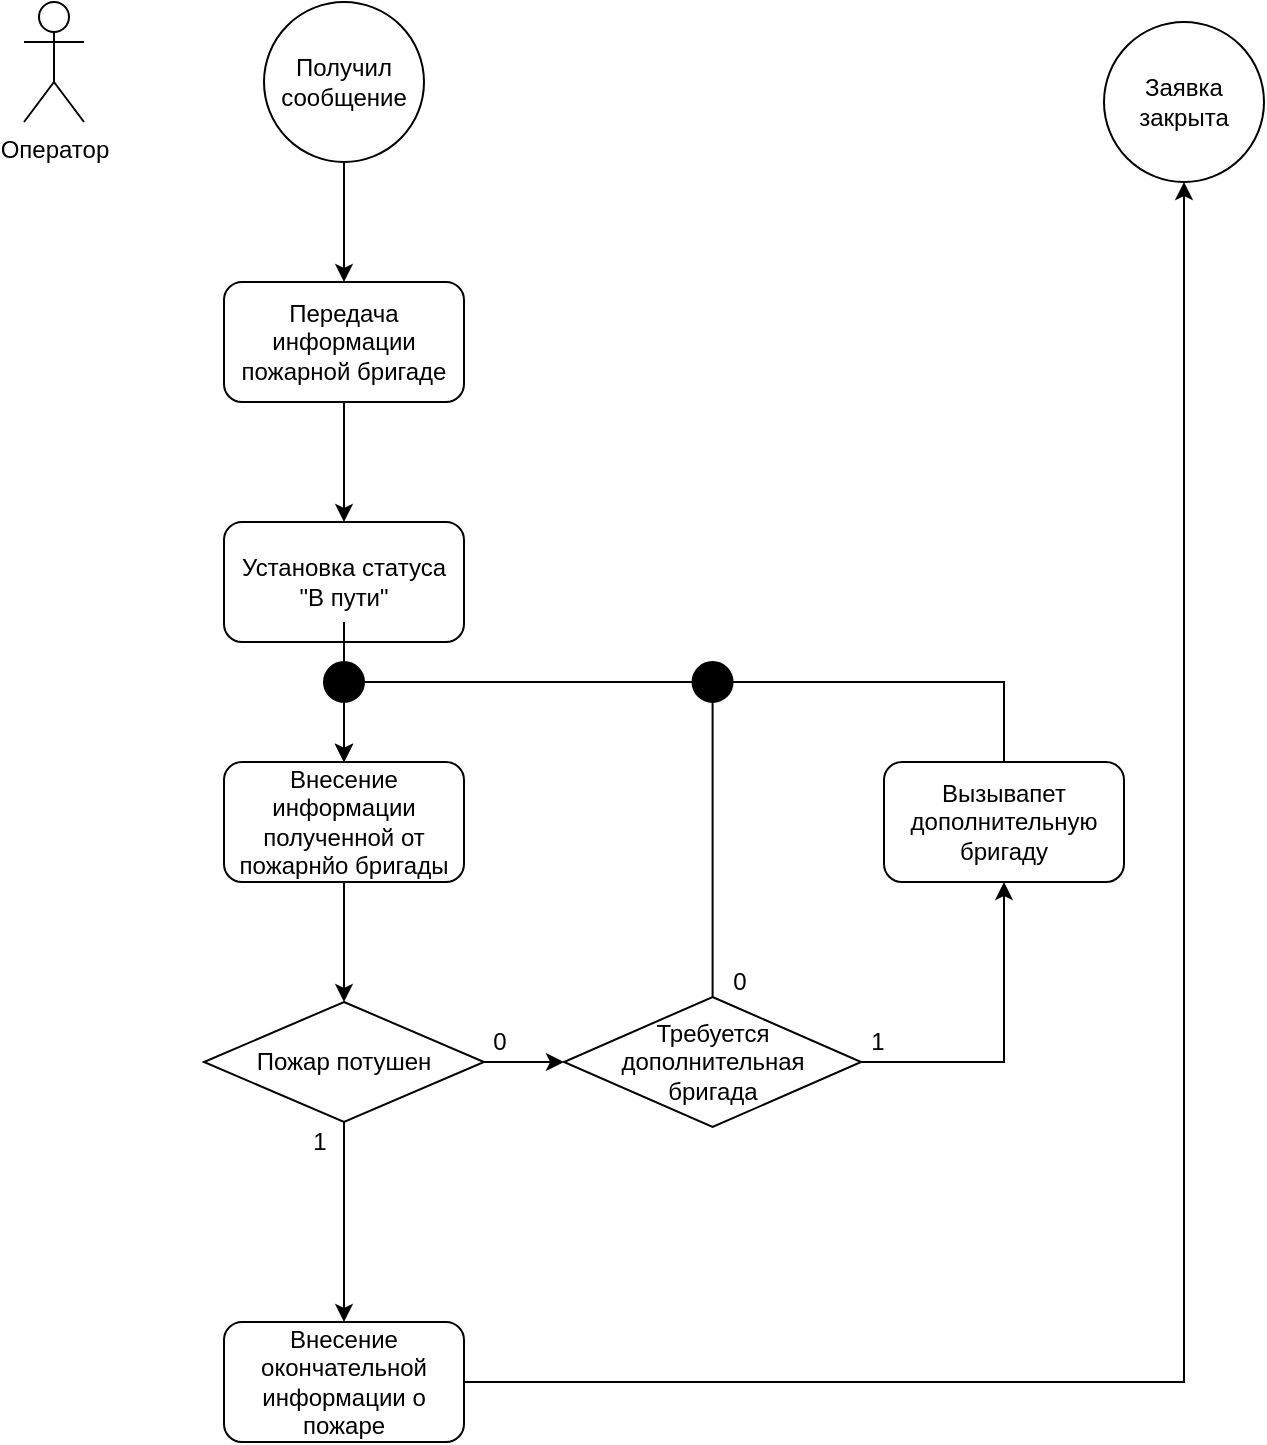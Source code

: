 <mxfile version="17.2.1" type="device" pages="2"><diagram id="WeoTOHg4QAx7uCkNXyny" name="Принятие заявки"><mxGraphModel dx="1673" dy="1018" grid="1" gridSize="10" guides="1" tooltips="1" connect="1" arrows="1" fold="1" page="1" pageScale="1" pageWidth="827" pageHeight="1169" math="0" shadow="0"><root><mxCell id="0"/><mxCell id="1" parent="0"/><mxCell id="8JxSNfdpITlYYKBGdLdq-1" value="Оператор" style="shape=umlActor;verticalLabelPosition=bottom;verticalAlign=top;html=1;outlineConnect=0;" vertex="1" parent="1"><mxGeometry x="40" y="20" width="30" height="60" as="geometry"/></mxCell><mxCell id="8JxSNfdpITlYYKBGdLdq-37" style="edgeStyle=orthogonalEdgeStyle;rounded=0;orthogonalLoop=1;jettySize=auto;html=1;" edge="1" parent="1" source="8JxSNfdpITlYYKBGdLdq-2" target="8JxSNfdpITlYYKBGdLdq-4"><mxGeometry relative="1" as="geometry"/></mxCell><mxCell id="8JxSNfdpITlYYKBGdLdq-2" value="Получил сообщение" style="ellipse;whiteSpace=wrap;html=1;aspect=fixed;" vertex="1" parent="1"><mxGeometry x="160" y="20" width="80" height="80" as="geometry"/></mxCell><mxCell id="8JxSNfdpITlYYKBGdLdq-17" style="edgeStyle=orthogonalEdgeStyle;rounded=0;orthogonalLoop=1;jettySize=auto;html=1;startArrow=none;" edge="1" parent="1" source="8JxSNfdpITlYYKBGdLdq-31" target="8JxSNfdpITlYYKBGdLdq-6"><mxGeometry relative="1" as="geometry"/></mxCell><mxCell id="8JxSNfdpITlYYKBGdLdq-3" value="Установка статуса &lt;br&gt;&quot;В пути&quot;" style="rounded=1;whiteSpace=wrap;html=1;" vertex="1" parent="1"><mxGeometry x="140" y="280" width="120" height="60" as="geometry"/></mxCell><mxCell id="8JxSNfdpITlYYKBGdLdq-5" style="edgeStyle=orthogonalEdgeStyle;rounded=0;orthogonalLoop=1;jettySize=auto;html=1;entryX=0.5;entryY=0;entryDx=0;entryDy=0;" edge="1" parent="1" source="8JxSNfdpITlYYKBGdLdq-4" target="8JxSNfdpITlYYKBGdLdq-3"><mxGeometry relative="1" as="geometry"/></mxCell><mxCell id="8JxSNfdpITlYYKBGdLdq-4" value="Передача информации пожарной бригаде" style="rounded=1;whiteSpace=wrap;html=1;" vertex="1" parent="1"><mxGeometry x="140" y="160" width="120" height="60" as="geometry"/></mxCell><mxCell id="8JxSNfdpITlYYKBGdLdq-8" style="edgeStyle=orthogonalEdgeStyle;rounded=0;orthogonalLoop=1;jettySize=auto;html=1;" edge="1" parent="1" source="8JxSNfdpITlYYKBGdLdq-6" target="8JxSNfdpITlYYKBGdLdq-7"><mxGeometry relative="1" as="geometry"/></mxCell><mxCell id="8JxSNfdpITlYYKBGdLdq-6" value="Внесение информации полученной от пожарнйо бригады" style="rounded=1;whiteSpace=wrap;html=1;" vertex="1" parent="1"><mxGeometry x="140" y="400" width="120" height="60" as="geometry"/></mxCell><mxCell id="8JxSNfdpITlYYKBGdLdq-12" style="edgeStyle=orthogonalEdgeStyle;rounded=0;orthogonalLoop=1;jettySize=auto;html=1;entryX=0;entryY=0.5;entryDx=0;entryDy=0;" edge="1" parent="1" source="8JxSNfdpITlYYKBGdLdq-7" target="8JxSNfdpITlYYKBGdLdq-10"><mxGeometry relative="1" as="geometry"/></mxCell><mxCell id="8JxSNfdpITlYYKBGdLdq-15" style="edgeStyle=orthogonalEdgeStyle;rounded=0;orthogonalLoop=1;jettySize=auto;html=1;" edge="1" parent="1" source="8JxSNfdpITlYYKBGdLdq-7" target="8JxSNfdpITlYYKBGdLdq-14"><mxGeometry relative="1" as="geometry"/></mxCell><mxCell id="8JxSNfdpITlYYKBGdLdq-7" value="Пожар потушен" style="rhombus;whiteSpace=wrap;html=1;" vertex="1" parent="1"><mxGeometry x="130" y="520" width="140" height="60" as="geometry"/></mxCell><mxCell id="8JxSNfdpITlYYKBGdLdq-18" style="edgeStyle=orthogonalEdgeStyle;rounded=0;orthogonalLoop=1;jettySize=auto;html=1;entryX=0.5;entryY=1;entryDx=0;entryDy=0;" edge="1" parent="1" source="8JxSNfdpITlYYKBGdLdq-10" target="8JxSNfdpITlYYKBGdLdq-11"><mxGeometry relative="1" as="geometry"/></mxCell><mxCell id="8JxSNfdpITlYYKBGdLdq-24" style="edgeStyle=orthogonalEdgeStyle;rounded=0;orthogonalLoop=1;jettySize=auto;html=1;entryX=0.5;entryY=0;entryDx=0;entryDy=0;startArrow=none;" edge="1" parent="1" source="8JxSNfdpITlYYKBGdLdq-35" target="8JxSNfdpITlYYKBGdLdq-6"><mxGeometry relative="1" as="geometry"><Array as="points"><mxPoint x="200" y="360"/></Array></mxGeometry></mxCell><mxCell id="8JxSNfdpITlYYKBGdLdq-10" value="Требуется &lt;br&gt;дополнительная &lt;br&gt;бригада" style="rhombus;whiteSpace=wrap;html=1;" vertex="1" parent="1"><mxGeometry x="310" y="517.5" width="148.57" height="65" as="geometry"/></mxCell><mxCell id="8JxSNfdpITlYYKBGdLdq-23" style="edgeStyle=orthogonalEdgeStyle;rounded=0;orthogonalLoop=1;jettySize=auto;html=1;entryX=0.5;entryY=0;entryDx=0;entryDy=0;startArrow=none;" edge="1" parent="1" target="8JxSNfdpITlYYKBGdLdq-6"><mxGeometry relative="1" as="geometry"><mxPoint x="384.28" y="360.0" as="sourcePoint"/><Array as="points"><mxPoint x="200" y="360"/></Array></mxGeometry></mxCell><mxCell id="8JxSNfdpITlYYKBGdLdq-11" value="Вызывапет дополнительную бригаду" style="rounded=1;whiteSpace=wrap;html=1;" vertex="1" parent="1"><mxGeometry x="470.0" y="400" width="120" height="60" as="geometry"/></mxCell><mxCell id="8JxSNfdpITlYYKBGdLdq-13" value="0" style="text;html=1;strokeColor=none;fillColor=none;align=center;verticalAlign=middle;whiteSpace=wrap;rounded=0;" vertex="1" parent="1"><mxGeometry x="270" y="530" width="16" height="20" as="geometry"/></mxCell><mxCell id="8JxSNfdpITlYYKBGdLdq-25" style="edgeStyle=orthogonalEdgeStyle;rounded=0;orthogonalLoop=1;jettySize=auto;html=1;entryX=0.5;entryY=1;entryDx=0;entryDy=0;" edge="1" parent="1" source="8JxSNfdpITlYYKBGdLdq-14" target="8JxSNfdpITlYYKBGdLdq-16"><mxGeometry relative="1" as="geometry"/></mxCell><mxCell id="8JxSNfdpITlYYKBGdLdq-14" value="Внесение окончательной информации о пожаре" style="rounded=1;whiteSpace=wrap;html=1;" vertex="1" parent="1"><mxGeometry x="140" y="680" width="120" height="60" as="geometry"/></mxCell><mxCell id="8JxSNfdpITlYYKBGdLdq-16" value="Заявка закрыта" style="ellipse;whiteSpace=wrap;html=1;aspect=fixed;" vertex="1" parent="1"><mxGeometry x="580" y="30" width="80" height="80" as="geometry"/></mxCell><mxCell id="8JxSNfdpITlYYKBGdLdq-19" value="1" style="text;html=1;strokeColor=none;fillColor=none;align=center;verticalAlign=middle;whiteSpace=wrap;rounded=0;" vertex="1" parent="1"><mxGeometry x="180" y="580" width="16" height="20" as="geometry"/></mxCell><mxCell id="8JxSNfdpITlYYKBGdLdq-20" value="1" style="text;html=1;strokeColor=none;fillColor=none;align=center;verticalAlign=middle;whiteSpace=wrap;rounded=0;" vertex="1" parent="1"><mxGeometry x="458.57" y="530" width="16" height="20" as="geometry"/></mxCell><mxCell id="8JxSNfdpITlYYKBGdLdq-27" value="0" style="text;html=1;strokeColor=none;fillColor=none;align=center;verticalAlign=middle;whiteSpace=wrap;rounded=0;" vertex="1" parent="1"><mxGeometry x="390" y="500" width="16" height="20" as="geometry"/></mxCell><mxCell id="8JxSNfdpITlYYKBGdLdq-30" value="" style="edgeStyle=orthogonalEdgeStyle;rounded=0;orthogonalLoop=1;jettySize=auto;html=1;entryX=0.5;entryY=0;entryDx=0;entryDy=0;endArrow=none;" edge="1" parent="1" source="8JxSNfdpITlYYKBGdLdq-11"><mxGeometry relative="1" as="geometry"><mxPoint x="530.0" y="400" as="sourcePoint"/><mxPoint x="384.28" y="360" as="targetPoint"/><Array as="points"><mxPoint x="530" y="360"/></Array></mxGeometry></mxCell><mxCell id="8JxSNfdpITlYYKBGdLdq-31" value="" style="ellipse;whiteSpace=wrap;html=1;fillColor=#000000;" vertex="1" parent="1"><mxGeometry x="190.0" y="350" width="20" height="20" as="geometry"/></mxCell><mxCell id="8JxSNfdpITlYYKBGdLdq-34" value="" style="edgeStyle=orthogonalEdgeStyle;rounded=0;orthogonalLoop=1;jettySize=auto;html=1;endArrow=none;" edge="1" parent="1" source="8JxSNfdpITlYYKBGdLdq-3" target="8JxSNfdpITlYYKBGdLdq-31"><mxGeometry relative="1" as="geometry"><mxPoint x="200.0" y="340" as="sourcePoint"/><mxPoint x="200.0" y="400" as="targetPoint"/></mxGeometry></mxCell><mxCell id="8JxSNfdpITlYYKBGdLdq-35" value="" style="ellipse;whiteSpace=wrap;html=1;fillColor=#000000;" vertex="1" parent="1"><mxGeometry x="374.28" y="350" width="20" height="20" as="geometry"/></mxCell><mxCell id="8JxSNfdpITlYYKBGdLdq-36" value="" style="edgeStyle=orthogonalEdgeStyle;rounded=0;orthogonalLoop=1;jettySize=auto;html=1;entryX=0.5;entryY=0;entryDx=0;entryDy=0;endArrow=none;" edge="1" parent="1" source="8JxSNfdpITlYYKBGdLdq-10" target="8JxSNfdpITlYYKBGdLdq-35"><mxGeometry relative="1" as="geometry"><mxPoint x="384.302" y="517.508" as="sourcePoint"/><mxPoint x="200.0" y="400" as="targetPoint"/><Array as="points"><mxPoint x="384" y="360"/></Array></mxGeometry></mxCell></root></mxGraphModel></diagram><diagram id="Scgep8FXgjGTnZ5Eft4d" name="Создание плановой проверки"><mxGraphModel dx="1038" dy="649" grid="1" gridSize="10" guides="1" tooltips="1" connect="1" arrows="1" fold="1" page="1" pageScale="1" pageWidth="827" pageHeight="1169" math="0" shadow="0"><root><mxCell id="0"/><mxCell id="1" parent="0"/><mxCell id="MCB3H9aAQhQi7ZmEEK_f-1" value="Инспектор" style="shape=umlActor;verticalLabelPosition=bottom;verticalAlign=top;html=1;outlineConnect=0;" vertex="1" parent="1"><mxGeometry x="40" y="20" width="30" height="60" as="geometry"/></mxCell><mxCell id="MCB3H9aAQhQi7ZmEEK_f-2" style="edgeStyle=orthogonalEdgeStyle;rounded=0;orthogonalLoop=1;jettySize=auto;html=1;" edge="1" parent="1" source="MCB3H9aAQhQi7ZmEEK_f-3" target="MCB3H9aAQhQi7ZmEEK_f-7"><mxGeometry relative="1" as="geometry"/></mxCell><mxCell id="MCB3H9aAQhQi7ZmEEK_f-3" value="Окончание месяца" style="ellipse;whiteSpace=wrap;html=1;aspect=fixed;" vertex="1" parent="1"><mxGeometry x="160" y="20" width="80" height="80" as="geometry"/></mxCell><mxCell id="MCB3H9aAQhQi7ZmEEK_f-39" style="edgeStyle=orthogonalEdgeStyle;rounded=0;orthogonalLoop=1;jettySize=auto;html=1;" edge="1" parent="1" source="MCB3H9aAQhQi7ZmEEK_f-7" target="MCB3H9aAQhQi7ZmEEK_f-36"><mxGeometry relative="1" as="geometry"/></mxCell><mxCell id="MCB3H9aAQhQi7ZmEEK_f-7" value="Формирование списка жилых домов требующих проверку" style="rounded=1;whiteSpace=wrap;html=1;" vertex="1" parent="1"><mxGeometry x="140" y="160" width="120" height="60" as="geometry"/></mxCell><mxCell id="MCB3H9aAQhQi7ZmEEK_f-18" value="0" style="text;html=1;strokeColor=none;fillColor=none;align=center;verticalAlign=middle;whiteSpace=wrap;rounded=0;" vertex="1" parent="1"><mxGeometry x="270" y="520" width="16" height="20" as="geometry"/></mxCell><mxCell id="MCB3H9aAQhQi7ZmEEK_f-21" value="Окончание проверки" style="ellipse;whiteSpace=wrap;html=1;aspect=fixed;" vertex="1" parent="1"><mxGeometry x="580" y="30" width="80" height="80" as="geometry"/></mxCell><mxCell id="MCB3H9aAQhQi7ZmEEK_f-35" style="edgeStyle=orthogonalEdgeStyle;rounded=0;orthogonalLoop=1;jettySize=auto;html=1;" edge="1" parent="1" source="MCB3H9aAQhQi7ZmEEK_f-32" target="MCB3H9aAQhQi7ZmEEK_f-34"><mxGeometry relative="1" as="geometry"/></mxCell><mxCell id="MCB3H9aAQhQi7ZmEEK_f-32" value="Инспектор проводит проверку" style="rounded=1;whiteSpace=wrap;html=1;fillColor=#FFFFFF;" vertex="1" parent="1"><mxGeometry x="140" y="390" width="120" height="60" as="geometry"/></mxCell><mxCell id="MCB3H9aAQhQi7ZmEEK_f-41" style="edgeStyle=orthogonalEdgeStyle;rounded=0;orthogonalLoop=1;jettySize=auto;html=1;entryX=0.5;entryY=1;entryDx=0;entryDy=0;" edge="1" parent="1" source="MCB3H9aAQhQi7ZmEEK_f-34" target="MCB3H9aAQhQi7ZmEEK_f-40"><mxGeometry relative="1" as="geometry"/></mxCell><mxCell id="MCB3H9aAQhQi7ZmEEK_f-44" style="edgeStyle=orthogonalEdgeStyle;rounded=0;orthogonalLoop=1;jettySize=auto;html=1;" edge="1" parent="1" source="MCB3H9aAQhQi7ZmEEK_f-34" target="MCB3H9aAQhQi7ZmEEK_f-43"><mxGeometry relative="1" as="geometry"/></mxCell><mxCell id="MCB3H9aAQhQi7ZmEEK_f-34" value="Проверка прошла удачно" style="rhombus;whiteSpace=wrap;html=1;" vertex="1" parent="1"><mxGeometry x="130" y="505" width="140" height="80" as="geometry"/></mxCell><mxCell id="MCB3H9aAQhQi7ZmEEK_f-38" style="edgeStyle=orthogonalEdgeStyle;rounded=0;orthogonalLoop=1;jettySize=auto;html=1;" edge="1" parent="1" source="MCB3H9aAQhQi7ZmEEK_f-36" target="MCB3H9aAQhQi7ZmEEK_f-32"><mxGeometry relative="1" as="geometry"/></mxCell><mxCell id="MCB3H9aAQhQi7ZmEEK_f-36" value="Устанавливает статус &quot;Проверяется&quot;" style="rounded=1;whiteSpace=wrap;html=1;fillColor=#FFFFFF;" vertex="1" parent="1"><mxGeometry x="140" y="270" width="120" height="60" as="geometry"/></mxCell><mxCell id="MCB3H9aAQhQi7ZmEEK_f-42" style="edgeStyle=orthogonalEdgeStyle;rounded=0;orthogonalLoop=1;jettySize=auto;html=1;" edge="1" parent="1" source="MCB3H9aAQhQi7ZmEEK_f-40" target="MCB3H9aAQhQi7ZmEEK_f-7"><mxGeometry relative="1" as="geometry"/></mxCell><mxCell id="MCB3H9aAQhQi7ZmEEK_f-40" value="Не &lt;br&gt;&quot;Проверка не пройдена&quot;" style="rounded=1;whiteSpace=wrap;html=1;fillColor=#FFFFFF;" vertex="1" parent="1"><mxGeometry x="400" y="160" width="120" height="60" as="geometry"/></mxCell><mxCell id="MCB3H9aAQhQi7ZmEEK_f-45" style="edgeStyle=orthogonalEdgeStyle;rounded=0;orthogonalLoop=1;jettySize=auto;html=1;entryX=0.5;entryY=1;entryDx=0;entryDy=0;" edge="1" parent="1" source="MCB3H9aAQhQi7ZmEEK_f-43" target="MCB3H9aAQhQi7ZmEEK_f-21"><mxGeometry relative="1" as="geometry"/></mxCell><mxCell id="MCB3H9aAQhQi7ZmEEK_f-43" value="Устанавливает статус&amp;nbsp;&lt;br&gt;&quot;Проверка пройдена&quot;" style="rounded=1;whiteSpace=wrap;html=1;fillColor=#FFFFFF;" vertex="1" parent="1"><mxGeometry x="140" y="640" width="120" height="60" as="geometry"/></mxCell><mxCell id="MCB3H9aAQhQi7ZmEEK_f-46" value="1" style="text;html=1;strokeColor=none;fillColor=none;align=center;verticalAlign=middle;whiteSpace=wrap;rounded=0;" vertex="1" parent="1"><mxGeometry x="180" y="585" width="16" height="20" as="geometry"/></mxCell></root></mxGraphModel></diagram></mxfile>